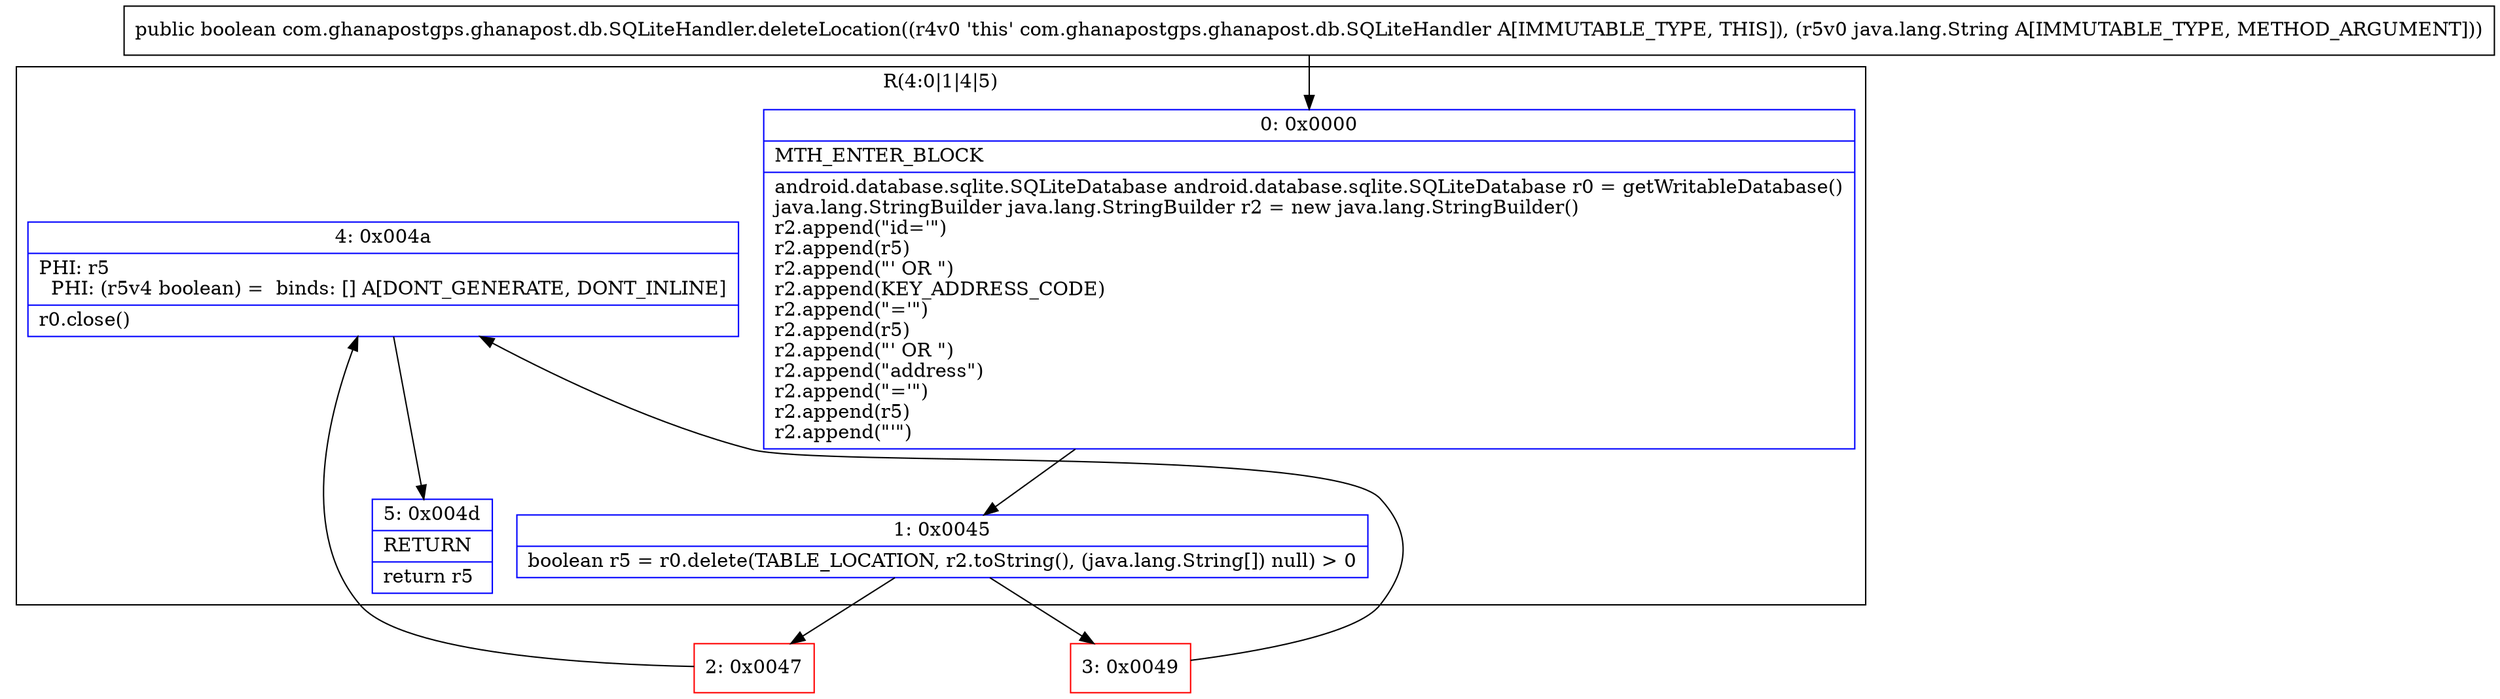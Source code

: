 digraph "CFG forcom.ghanapostgps.ghanapost.db.SQLiteHandler.deleteLocation(Ljava\/lang\/String;)Z" {
subgraph cluster_Region_88511775 {
label = "R(4:0|1|4|5)";
node [shape=record,color=blue];
Node_0 [shape=record,label="{0\:\ 0x0000|MTH_ENTER_BLOCK\l|android.database.sqlite.SQLiteDatabase android.database.sqlite.SQLiteDatabase r0 = getWritableDatabase()\ljava.lang.StringBuilder java.lang.StringBuilder r2 = new java.lang.StringBuilder()\lr2.append(\"id='\")\lr2.append(r5)\lr2.append(\"' OR \")\lr2.append(KEY_ADDRESS_CODE)\lr2.append(\"='\")\lr2.append(r5)\lr2.append(\"' OR \")\lr2.append(\"address\")\lr2.append(\"='\")\lr2.append(r5)\lr2.append(\"'\")\l}"];
Node_1 [shape=record,label="{1\:\ 0x0045|boolean r5 = r0.delete(TABLE_LOCATION, r2.toString(), (java.lang.String[]) null) \> 0\l}"];
Node_4 [shape=record,label="{4\:\ 0x004a|PHI: r5 \l  PHI: (r5v4 boolean) =  binds: [] A[DONT_GENERATE, DONT_INLINE]\l|r0.close()\l}"];
Node_5 [shape=record,label="{5\:\ 0x004d|RETURN\l|return r5\l}"];
}
Node_2 [shape=record,color=red,label="{2\:\ 0x0047}"];
Node_3 [shape=record,color=red,label="{3\:\ 0x0049}"];
MethodNode[shape=record,label="{public boolean com.ghanapostgps.ghanapost.db.SQLiteHandler.deleteLocation((r4v0 'this' com.ghanapostgps.ghanapost.db.SQLiteHandler A[IMMUTABLE_TYPE, THIS]), (r5v0 java.lang.String A[IMMUTABLE_TYPE, METHOD_ARGUMENT])) }"];
MethodNode -> Node_0;
Node_0 -> Node_1;
Node_1 -> Node_2;
Node_1 -> Node_3;
Node_4 -> Node_5;
Node_2 -> Node_4;
Node_3 -> Node_4;
}

